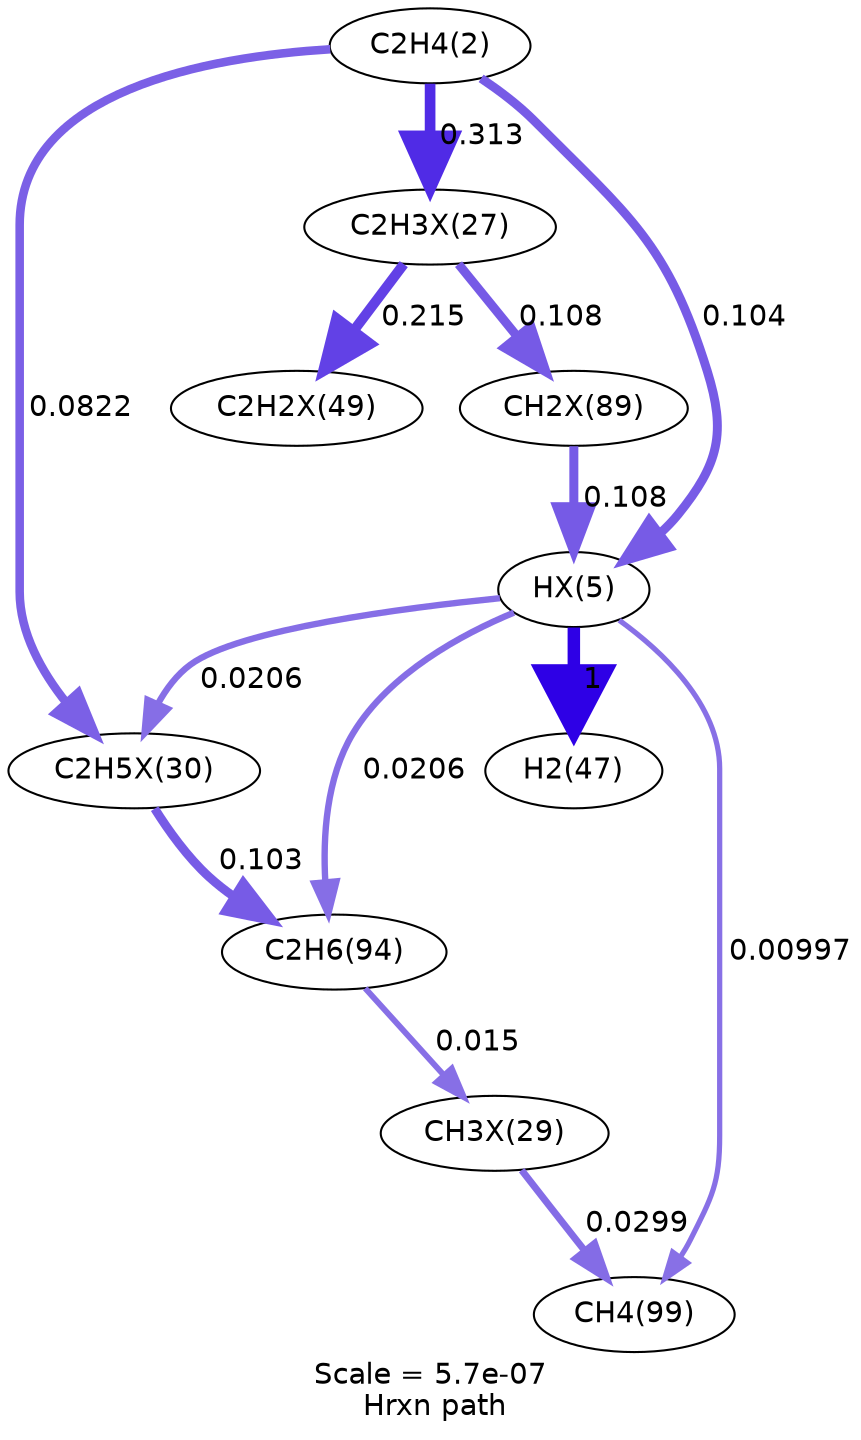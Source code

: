 digraph reaction_paths {
center=1;
s5 -> s18[fontname="Helvetica", style="setlinewidth(4.29)", arrowsize=2.15, color="0.7, 0.604, 0.9"
, label=" 0.104"];
s5 -> s19[fontname="Helvetica", style="setlinewidth(5.12)", arrowsize=2.56, color="0.7, 0.813, 0.9"
, label=" 0.313"];
s5 -> s22[fontname="Helvetica", style="setlinewidth(4.11)", arrowsize=2.06, color="0.7, 0.582, 0.9"
, label=" 0.0822"];
s18 -> s10[fontname="Helvetica", style="setlinewidth(6)", arrowsize=3, color="0.7, 1.5, 0.9"
, label=" 1"];
s18 -> s22[fontname="Helvetica", style="setlinewidth(3.07)", arrowsize=1.53, color="0.7, 0.521, 0.9"
, label=" 0.0206"];
s18 -> s11[fontname="Helvetica", style="setlinewidth(3.07)", arrowsize=1.53, color="0.7, 0.521, 0.9"
, label=" 0.0206"];
s18 -> s13[fontname="Helvetica", style="setlinewidth(2.52)", arrowsize=1.26, color="0.7, 0.51, 0.9"
, label=" 0.00997"];
s35 -> s18[fontname="Helvetica", style="setlinewidth(4.32)", arrowsize=2.16, color="0.7, 0.608, 0.9"
, label=" 0.108"];
s19 -> s35[fontname="Helvetica", style="setlinewidth(4.32)", arrowsize=2.16, color="0.7, 0.608, 0.9"
, label=" 0.108"];
s19 -> s30[fontname="Helvetica", style="setlinewidth(4.84)", arrowsize=2.42, color="0.7, 0.715, 0.9"
, label=" 0.215"];
s22 -> s11[fontname="Helvetica", style="setlinewidth(4.28)", arrowsize=2.14, color="0.7, 0.603, 0.9"
, label=" 0.103"];
s11 -> s21[fontname="Helvetica", style="setlinewidth(2.83)", arrowsize=1.41, color="0.7, 0.515, 0.9"
, label=" 0.015"];
s21 -> s13[fontname="Helvetica", style="setlinewidth(3.35)", arrowsize=1.68, color="0.7, 0.53, 0.9"
, label=" 0.0299"];
s5 [ fontname="Helvetica", label="C2H4(2)"];
s10 [ fontname="Helvetica", label="H2(47)"];
s11 [ fontname="Helvetica", label="C2H6(94)"];
s13 [ fontname="Helvetica", label="CH4(99)"];
s18 [ fontname="Helvetica", label="HX(5)"];
s19 [ fontname="Helvetica", label="C2H3X(27)"];
s21 [ fontname="Helvetica", label="CH3X(29)"];
s22 [ fontname="Helvetica", label="C2H5X(30)"];
s30 [ fontname="Helvetica", label="C2H2X(49)"];
s35 [ fontname="Helvetica", label="CH2X(89)"];
 label = "Scale = 5.7e-07\l Hrxn path";
 fontname = "Helvetica";
}

